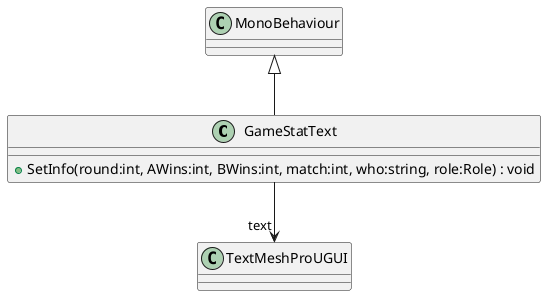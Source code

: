 @startuml
class GameStatText {
    + SetInfo(round:int, AWins:int, BWins:int, match:int, who:string, role:Role) : void
}
MonoBehaviour <|-- GameStatText
GameStatText --> "text" TextMeshProUGUI
@enduml
